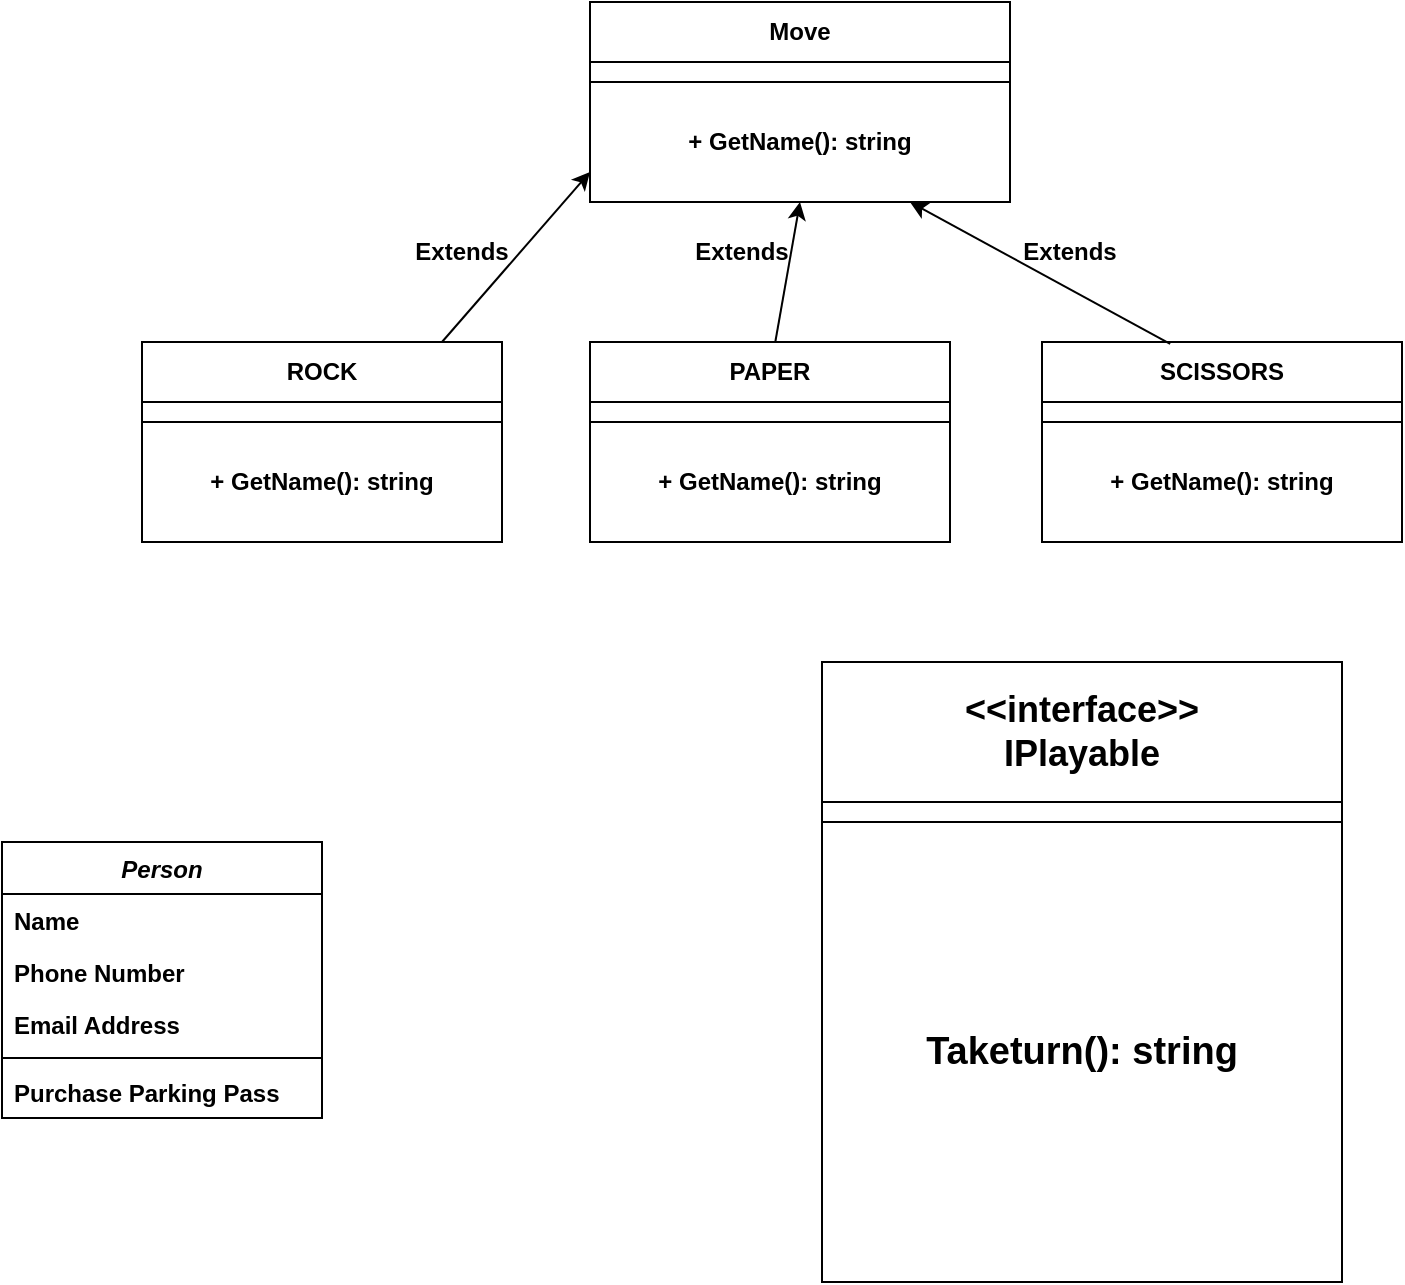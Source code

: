 <mxfile version="26.0.6">
  <diagram id="C5RBs43oDa-KdzZeNtuy" name="Page-1">
    <mxGraphModel dx="2291" dy="793" grid="1" gridSize="10" guides="1" tooltips="1" connect="1" arrows="1" fold="1" page="1" pageScale="1" pageWidth="827" pageHeight="1169" math="0" shadow="0">
      <root>
        <mxCell id="WIyWlLk6GJQsqaUBKTNV-0" />
        <mxCell id="WIyWlLk6GJQsqaUBKTNV-1" parent="WIyWlLk6GJQsqaUBKTNV-0" />
        <mxCell id="zkfFHV4jXpPFQw0GAbJ--0" value="Person" style="swimlane;fontStyle=3;align=center;verticalAlign=top;childLayout=stackLayout;horizontal=1;startSize=26;horizontalStack=0;resizeParent=1;resizeLast=0;collapsible=1;marginBottom=0;rounded=0;shadow=0;strokeWidth=1;" parent="WIyWlLk6GJQsqaUBKTNV-1" vertex="1">
          <mxGeometry x="-80" y="480" width="160" height="138" as="geometry">
            <mxRectangle x="230" y="140" width="160" height="26" as="alternateBounds" />
          </mxGeometry>
        </mxCell>
        <mxCell id="zkfFHV4jXpPFQw0GAbJ--1" value="Name" style="text;align=left;verticalAlign=top;spacingLeft=4;spacingRight=4;overflow=hidden;rotatable=0;points=[[0,0.5],[1,0.5]];portConstraint=eastwest;fontStyle=1" parent="zkfFHV4jXpPFQw0GAbJ--0" vertex="1">
          <mxGeometry y="26" width="160" height="26" as="geometry" />
        </mxCell>
        <mxCell id="zkfFHV4jXpPFQw0GAbJ--2" value="Phone Number" style="text;align=left;verticalAlign=top;spacingLeft=4;spacingRight=4;overflow=hidden;rotatable=0;points=[[0,0.5],[1,0.5]];portConstraint=eastwest;rounded=0;shadow=0;html=0;fontStyle=1" parent="zkfFHV4jXpPFQw0GAbJ--0" vertex="1">
          <mxGeometry y="52" width="160" height="26" as="geometry" />
        </mxCell>
        <mxCell id="zkfFHV4jXpPFQw0GAbJ--3" value="Email Address" style="text;align=left;verticalAlign=top;spacingLeft=4;spacingRight=4;overflow=hidden;rotatable=0;points=[[0,0.5],[1,0.5]];portConstraint=eastwest;rounded=0;shadow=0;html=0;fontStyle=1" parent="zkfFHV4jXpPFQw0GAbJ--0" vertex="1">
          <mxGeometry y="78" width="160" height="26" as="geometry" />
        </mxCell>
        <mxCell id="zkfFHV4jXpPFQw0GAbJ--4" value="" style="line;html=1;strokeWidth=1;align=left;verticalAlign=middle;spacingTop=-1;spacingLeft=3;spacingRight=3;rotatable=0;labelPosition=right;points=[];portConstraint=eastwest;fontStyle=1" parent="zkfFHV4jXpPFQw0GAbJ--0" vertex="1">
          <mxGeometry y="104" width="160" height="8" as="geometry" />
        </mxCell>
        <mxCell id="zkfFHV4jXpPFQw0GAbJ--5" value="Purchase Parking Pass" style="text;align=left;verticalAlign=top;spacingLeft=4;spacingRight=4;overflow=hidden;rotatable=0;points=[[0,0.5],[1,0.5]];portConstraint=eastwest;fontStyle=1" parent="zkfFHV4jXpPFQw0GAbJ--0" vertex="1">
          <mxGeometry y="112" width="160" height="26" as="geometry" />
        </mxCell>
        <mxCell id="syRwFkZfqrQ81ghLwSOR-0" value="" style="rounded=0;whiteSpace=wrap;html=1;fontStyle=1" vertex="1" parent="WIyWlLk6GJQsqaUBKTNV-1">
          <mxGeometry x="214" y="60" width="210" height="100" as="geometry" />
        </mxCell>
        <mxCell id="syRwFkZfqrQ81ghLwSOR-1" value="Move" style="rounded=0;whiteSpace=wrap;html=1;fontStyle=1" vertex="1" parent="WIyWlLk6GJQsqaUBKTNV-1">
          <mxGeometry x="214" y="60" width="210" height="30" as="geometry" />
        </mxCell>
        <mxCell id="syRwFkZfqrQ81ghLwSOR-2" value="+ GetName(): string" style="rounded=0;whiteSpace=wrap;html=1;fontStyle=1" vertex="1" parent="WIyWlLk6GJQsqaUBKTNV-1">
          <mxGeometry x="214" y="100" width="210" height="60" as="geometry" />
        </mxCell>
        <mxCell id="syRwFkZfqrQ81ghLwSOR-3" value="" style="rounded=0;whiteSpace=wrap;html=1;fontStyle=1" vertex="1" parent="WIyWlLk6GJQsqaUBKTNV-1">
          <mxGeometry x="-10" y="230" width="180" height="100" as="geometry" />
        </mxCell>
        <mxCell id="syRwFkZfqrQ81ghLwSOR-4" value="ROCK" style="rounded=0;whiteSpace=wrap;html=1;fontStyle=1" vertex="1" parent="WIyWlLk6GJQsqaUBKTNV-1">
          <mxGeometry x="-10" y="230" width="180" height="30" as="geometry" />
        </mxCell>
        <mxCell id="syRwFkZfqrQ81ghLwSOR-5" value="+ GetName(): string" style="rounded=0;whiteSpace=wrap;html=1;fontStyle=1" vertex="1" parent="WIyWlLk6GJQsqaUBKTNV-1">
          <mxGeometry x="-10" y="270" width="180" height="60" as="geometry" />
        </mxCell>
        <mxCell id="syRwFkZfqrQ81ghLwSOR-6" value="" style="rounded=0;whiteSpace=wrap;html=1;fontStyle=1" vertex="1" parent="WIyWlLk6GJQsqaUBKTNV-1">
          <mxGeometry x="214" y="230" width="180" height="100" as="geometry" />
        </mxCell>
        <mxCell id="syRwFkZfqrQ81ghLwSOR-7" value="PAPER" style="rounded=0;whiteSpace=wrap;html=1;fontStyle=1" vertex="1" parent="WIyWlLk6GJQsqaUBKTNV-1">
          <mxGeometry x="214" y="230" width="180" height="30" as="geometry" />
        </mxCell>
        <mxCell id="syRwFkZfqrQ81ghLwSOR-8" value="+ GetName(): string" style="rounded=0;whiteSpace=wrap;html=1;fontStyle=1" vertex="1" parent="WIyWlLk6GJQsqaUBKTNV-1">
          <mxGeometry x="214" y="270" width="180" height="60" as="geometry" />
        </mxCell>
        <mxCell id="syRwFkZfqrQ81ghLwSOR-9" value="" style="rounded=0;whiteSpace=wrap;html=1;fontStyle=1" vertex="1" parent="WIyWlLk6GJQsqaUBKTNV-1">
          <mxGeometry x="440" y="230" width="180" height="100" as="geometry" />
        </mxCell>
        <mxCell id="syRwFkZfqrQ81ghLwSOR-10" value="SCISSORS" style="rounded=0;whiteSpace=wrap;html=1;fontStyle=1" vertex="1" parent="WIyWlLk6GJQsqaUBKTNV-1">
          <mxGeometry x="440" y="230" width="180" height="30" as="geometry" />
        </mxCell>
        <mxCell id="syRwFkZfqrQ81ghLwSOR-11" value="+ GetName(): string" style="rounded=0;whiteSpace=wrap;html=1;fontStyle=1" vertex="1" parent="WIyWlLk6GJQsqaUBKTNV-1">
          <mxGeometry x="440" y="270" width="180" height="60" as="geometry" />
        </mxCell>
        <mxCell id="syRwFkZfqrQ81ghLwSOR-12" value="" style="endArrow=classic;html=1;rounded=0;entryX=0;entryY=0.75;entryDx=0;entryDy=0;fontStyle=1" edge="1" parent="WIyWlLk6GJQsqaUBKTNV-1" target="syRwFkZfqrQ81ghLwSOR-2">
          <mxGeometry width="50" height="50" relative="1" as="geometry">
            <mxPoint x="140" y="230" as="sourcePoint" />
            <mxPoint x="190" y="180" as="targetPoint" />
          </mxGeometry>
        </mxCell>
        <mxCell id="syRwFkZfqrQ81ghLwSOR-13" value="" style="endArrow=classic;html=1;rounded=0;entryX=0.5;entryY=1;entryDx=0;entryDy=0;fontStyle=1" edge="1" parent="WIyWlLk6GJQsqaUBKTNV-1" source="syRwFkZfqrQ81ghLwSOR-7" target="syRwFkZfqrQ81ghLwSOR-2">
          <mxGeometry width="50" height="50" relative="1" as="geometry">
            <mxPoint x="190" y="340" as="sourcePoint" />
            <mxPoint x="300" y="200" as="targetPoint" />
          </mxGeometry>
        </mxCell>
        <mxCell id="syRwFkZfqrQ81ghLwSOR-14" value="" style="endArrow=classic;html=1;rounded=0;exitX=0.356;exitY=0.033;exitDx=0;exitDy=0;exitPerimeter=0;fontStyle=1" edge="1" parent="WIyWlLk6GJQsqaUBKTNV-1" source="syRwFkZfqrQ81ghLwSOR-10" target="syRwFkZfqrQ81ghLwSOR-2">
          <mxGeometry width="50" height="50" relative="1" as="geometry">
            <mxPoint x="190" y="340" as="sourcePoint" />
            <mxPoint x="240" y="290" as="targetPoint" />
          </mxGeometry>
        </mxCell>
        <mxCell id="syRwFkZfqrQ81ghLwSOR-15" value="Extends" style="text;html=1;align=center;verticalAlign=middle;whiteSpace=wrap;rounded=0;fontStyle=1" vertex="1" parent="WIyWlLk6GJQsqaUBKTNV-1">
          <mxGeometry x="120" y="170" width="60" height="30" as="geometry" />
        </mxCell>
        <mxCell id="syRwFkZfqrQ81ghLwSOR-16" value="Extends" style="text;html=1;align=center;verticalAlign=middle;whiteSpace=wrap;rounded=0;fontStyle=1" vertex="1" parent="WIyWlLk6GJQsqaUBKTNV-1">
          <mxGeometry x="260" y="170" width="60" height="30" as="geometry" />
        </mxCell>
        <mxCell id="syRwFkZfqrQ81ghLwSOR-17" value="Extends" style="text;html=1;align=center;verticalAlign=middle;whiteSpace=wrap;rounded=0;fontStyle=1" vertex="1" parent="WIyWlLk6GJQsqaUBKTNV-1">
          <mxGeometry x="424" y="170" width="60" height="30" as="geometry" />
        </mxCell>
        <mxCell id="syRwFkZfqrQ81ghLwSOR-18" value="" style="rounded=0;whiteSpace=wrap;html=1;" vertex="1" parent="WIyWlLk6GJQsqaUBKTNV-1">
          <mxGeometry x="330" y="390" width="260" height="310" as="geometry" />
        </mxCell>
        <mxCell id="syRwFkZfqrQ81ghLwSOR-19" value="&lt;b&gt;&amp;lt;&amp;lt;interface&amp;gt;&amp;gt;&lt;/b&gt;&lt;div&gt;&lt;b&gt;IPlayable&lt;/b&gt;&lt;/div&gt;" style="rounded=0;whiteSpace=wrap;html=1;fontSize=18;" vertex="1" parent="WIyWlLk6GJQsqaUBKTNV-1">
          <mxGeometry x="330" y="390" width="260" height="70" as="geometry" />
        </mxCell>
        <mxCell id="syRwFkZfqrQ81ghLwSOR-20" value="&lt;font style=&quot;font-size: 19px;&quot;&gt;&lt;b style=&quot;&quot;&gt;Taketurn(): string&lt;/b&gt;&lt;/font&gt;" style="rounded=0;whiteSpace=wrap;html=1;" vertex="1" parent="WIyWlLk6GJQsqaUBKTNV-1">
          <mxGeometry x="330" y="470" width="260" height="230" as="geometry" />
        </mxCell>
      </root>
    </mxGraphModel>
  </diagram>
</mxfile>
